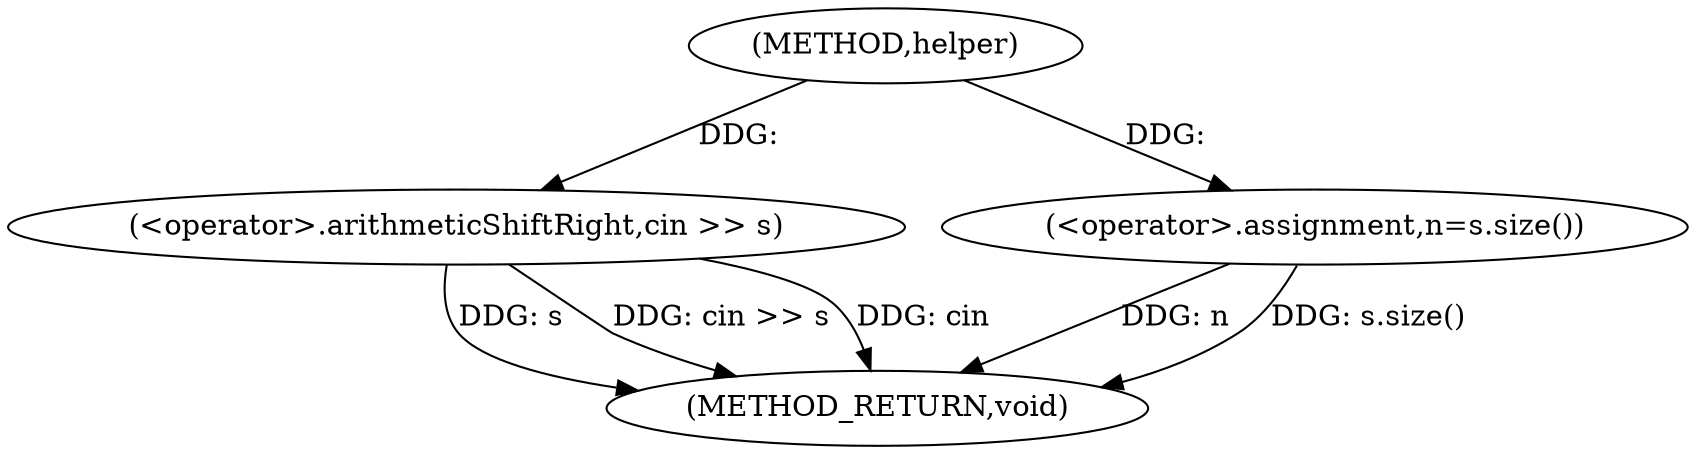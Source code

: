 digraph "helper" {  
"1000102" [label = "(METHOD,helper)" ]
"1000112" [label = "(METHOD_RETURN,void)" ]
"1000105" [label = "(<operator>.arithmeticShiftRight,cin >> s)" ]
"1000109" [label = "(<operator>.assignment,n=s.size())" ]
  "1000105" -> "1000112"  [ label = "DDG: s"] 
  "1000105" -> "1000112"  [ label = "DDG: cin >> s"] 
  "1000109" -> "1000112"  [ label = "DDG: n"] 
  "1000109" -> "1000112"  [ label = "DDG: s.size()"] 
  "1000105" -> "1000112"  [ label = "DDG: cin"] 
  "1000102" -> "1000109"  [ label = "DDG: "] 
  "1000102" -> "1000105"  [ label = "DDG: "] 
}

